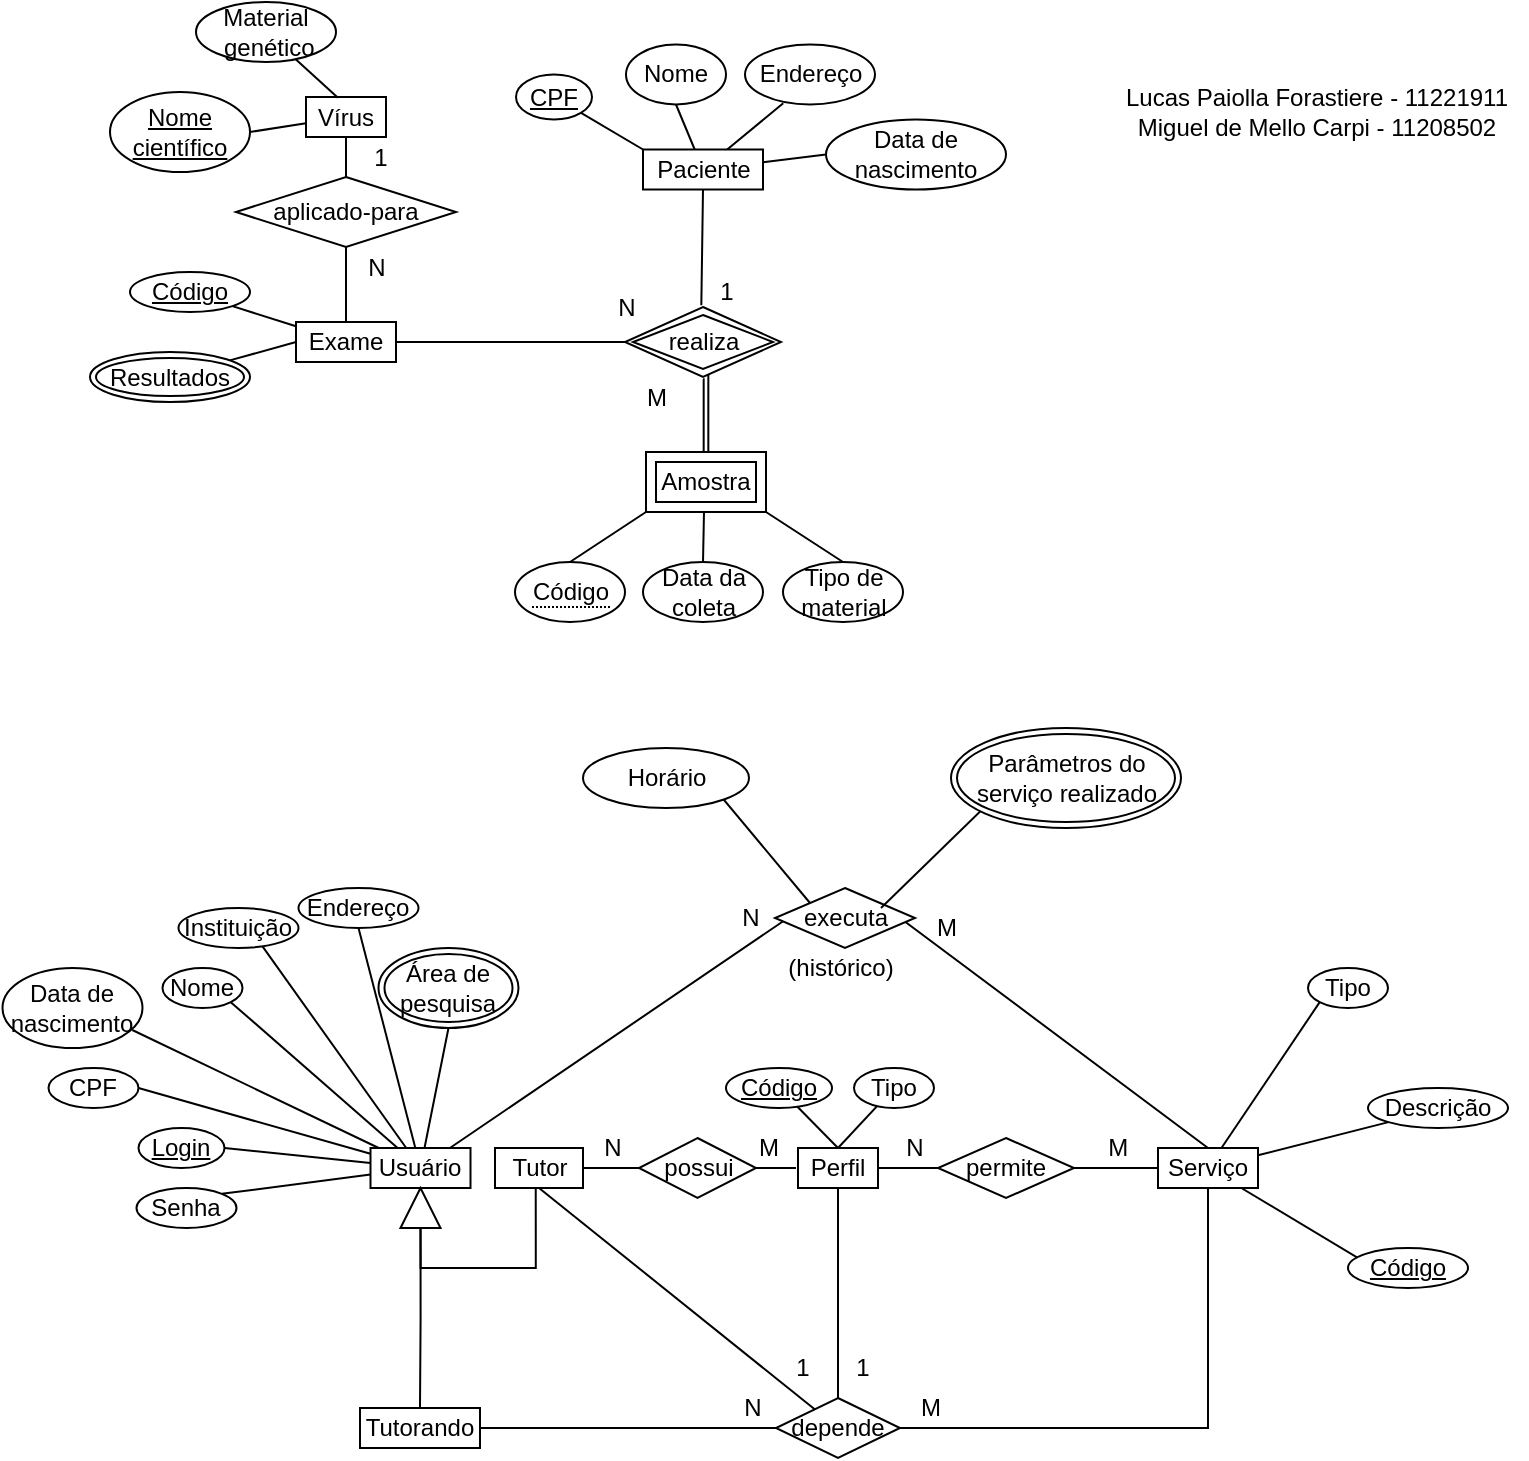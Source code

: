 <mxfile version="14.7.7" type="device"><diagram id="-BqjA7OG2tJLC8TWq397" name="Page-1"><mxGraphModel dx="814" dy="482" grid="1" gridSize="10" guides="1" tooltips="1" connect="1" arrows="1" fold="1" page="1" pageScale="1" pageWidth="850" pageHeight="1100" math="0" shadow="0"><root><mxCell id="0"/><mxCell id="1" parent="0"/><mxCell id="1VrEdwHJ-BWUez1G92vX-3" style="rounded=0;orthogonalLoop=1;jettySize=auto;html=1;entryX=0.5;entryY=1;entryDx=0;entryDy=0;endArrow=none;endFill=0;" parent="1" source="1VrEdwHJ-BWUez1G92vX-1" target="1VrEdwHJ-BWUez1G92vX-2" edge="1"><mxGeometry relative="1" as="geometry"/></mxCell><mxCell id="1VrEdwHJ-BWUez1G92vX-5" style="rounded=0;orthogonalLoop=1;jettySize=auto;html=1;exitX=0.5;exitY=0;exitDx=0;exitDy=0;endArrow=none;endFill=0;" parent="1" source="1VrEdwHJ-BWUez1G92vX-1" edge="1"><mxGeometry relative="1" as="geometry"><mxPoint x="363" y="78.75" as="targetPoint"/></mxGeometry></mxCell><mxCell id="1VrEdwHJ-BWUez1G92vX-6" style="rounded=0;orthogonalLoop=1;jettySize=auto;html=1;endArrow=none;endFill=0;entryX=0.294;entryY=0.979;entryDx=0;entryDy=0;entryPerimeter=0;" parent="1" source="1VrEdwHJ-BWUez1G92vX-1" target="1VrEdwHJ-BWUez1G92vX-4" edge="1"><mxGeometry relative="1" as="geometry"><mxPoint x="365" y="68.75" as="targetPoint"/></mxGeometry></mxCell><mxCell id="1VrEdwHJ-BWUez1G92vX-8" style="rounded=0;orthogonalLoop=1;jettySize=auto;html=1;entryX=0;entryY=0.5;entryDx=0;entryDy=0;endArrow=none;endFill=0;" parent="1" source="1VrEdwHJ-BWUez1G92vX-1" target="1VrEdwHJ-BWUez1G92vX-7" edge="1"><mxGeometry relative="1" as="geometry"/></mxCell><mxCell id="tf8t38erVx6nt8QAv0G9-5" style="rounded=0;orthogonalLoop=1;jettySize=auto;html=1;exitX=0.5;exitY=1;exitDx=0;exitDy=0;entryX=-0.092;entryY=0.833;entryDx=0;entryDy=0;endArrow=none;endFill=0;entryPerimeter=0;" parent="1" source="1VrEdwHJ-BWUez1G92vX-1" target="tf8t38erVx6nt8QAv0G9-33" edge="1"><mxGeometry relative="1" as="geometry"><mxPoint x="365" y="160" as="targetPoint"/></mxGeometry></mxCell><mxCell id="1VrEdwHJ-BWUez1G92vX-1" value="Paciente" style="rounded=0;whiteSpace=wrap;html=1;" parent="1" vertex="1"><mxGeometry x="333.5" y="78.75" width="60" height="20" as="geometry"/></mxCell><mxCell id="1VrEdwHJ-BWUez1G92vX-2" value="Nome" style="ellipse;whiteSpace=wrap;html=1;" parent="1" vertex="1"><mxGeometry x="325" y="26.25" width="50" height="30" as="geometry"/></mxCell><mxCell id="1VrEdwHJ-BWUez1G92vX-4" value="Endereço" style="ellipse;whiteSpace=wrap;html=1;" parent="1" vertex="1"><mxGeometry x="384.5" y="26.25" width="65" height="30" as="geometry"/></mxCell><mxCell id="1VrEdwHJ-BWUez1G92vX-7" value="Data de nascimento" style="ellipse;whiteSpace=wrap;html=1;" parent="1" vertex="1"><mxGeometry x="425" y="63.75" width="90" height="35" as="geometry"/></mxCell><mxCell id="1VrEdwHJ-BWUez1G92vX-11" style="rounded=0;orthogonalLoop=1;jettySize=auto;html=1;endArrow=none;endFill=0;entryX=0.5;entryY=0;entryDx=0;entryDy=0;exitX=0;exitY=1;exitDx=0;exitDy=0;" parent="1" source="IGEWuBqfQJ0gKMU3LnR9-3" target="IGEWuBqfQJ0gKMU3LnR9-12" edge="1"><mxGeometry relative="1" as="geometry"><mxPoint x="312.76" y="286.38" as="targetPoint"/><mxPoint x="330" y="260" as="sourcePoint"/></mxGeometry></mxCell><mxCell id="1VrEdwHJ-BWUez1G92vX-13" style="rounded=0;orthogonalLoop=1;jettySize=auto;html=1;endArrow=none;endFill=0;entryX=0.5;entryY=0;entryDx=0;entryDy=0;" parent="1" target="1VrEdwHJ-BWUez1G92vX-12" edge="1"><mxGeometry relative="1" as="geometry"><mxPoint x="364" y="260" as="sourcePoint"/><mxPoint x="364" y="280" as="targetPoint"/></mxGeometry></mxCell><mxCell id="1VrEdwHJ-BWUez1G92vX-15" style="rounded=0;orthogonalLoop=1;jettySize=auto;html=1;endArrow=none;endFill=0;entryX=0.5;entryY=0;entryDx=0;entryDy=0;exitX=1;exitY=1;exitDx=0;exitDy=0;" parent="1" source="IGEWuBqfQJ0gKMU3LnR9-3" target="1VrEdwHJ-BWUez1G92vX-14" edge="1"><mxGeometry relative="1" as="geometry"><mxPoint x="438.5" y="267.5" as="targetPoint"/><mxPoint x="400" y="260" as="sourcePoint"/></mxGeometry></mxCell><mxCell id="1VrEdwHJ-BWUez1G92vX-12" value="Data da coleta" style="ellipse;whiteSpace=wrap;html=1;" parent="1" vertex="1"><mxGeometry x="333.5" y="285" width="60" height="30" as="geometry"/></mxCell><mxCell id="1VrEdwHJ-BWUez1G92vX-14" value="Tipo de material" style="ellipse;whiteSpace=wrap;html=1;" parent="1" vertex="1"><mxGeometry x="403.5" y="285" width="60" height="30" as="geometry"/></mxCell><mxCell id="1VrEdwHJ-BWUez1G92vX-26" style="rounded=0;orthogonalLoop=1;jettySize=auto;html=1;endArrow=none;endFill=0;entryX=1;entryY=0.5;entryDx=0;entryDy=0;" parent="1" source="1VrEdwHJ-BWUez1G92vX-16" target="tf8t38erVx6nt8QAv0G9-30" edge="1"><mxGeometry relative="1" as="geometry"><mxPoint x="115.25" y="578" as="targetPoint"/></mxGeometry></mxCell><mxCell id="1VrEdwHJ-BWUez1G92vX-27" style="rounded=0;orthogonalLoop=1;jettySize=auto;html=1;endArrow=none;endFill=0;entryX=1;entryY=1;entryDx=0;entryDy=0;" parent="1" source="1VrEdwHJ-BWUez1G92vX-16" target="1VrEdwHJ-BWUez1G92vX-18" edge="1"><mxGeometry relative="1" as="geometry"/></mxCell><mxCell id="1VrEdwHJ-BWUez1G92vX-28" style="rounded=0;orthogonalLoop=1;jettySize=auto;html=1;endArrow=none;endFill=0;entryX=0.5;entryY=1;entryDx=0;entryDy=0;" parent="1" source="1VrEdwHJ-BWUez1G92vX-16" target="1VrEdwHJ-BWUez1G92vX-20" edge="1"><mxGeometry relative="1" as="geometry"><mxPoint x="250.25" y="468" as="targetPoint"/></mxGeometry></mxCell><mxCell id="1VrEdwHJ-BWUez1G92vX-29" style="rounded=0;orthogonalLoop=1;jettySize=auto;html=1;endArrow=none;endFill=0;entryX=1;entryY=0.5;entryDx=0;entryDy=0;" parent="1" source="1VrEdwHJ-BWUez1G92vX-16" target="tf8t38erVx6nt8QAv0G9-32" edge="1"><mxGeometry relative="1" as="geometry"><mxPoint x="84.814" y="625.717" as="targetPoint"/></mxGeometry></mxCell><mxCell id="1VrEdwHJ-BWUez1G92vX-31" style="rounded=0;orthogonalLoop=1;jettySize=auto;html=1;endArrow=none;endFill=0;entryX=1;entryY=0;entryDx=0;entryDy=0;" parent="1" source="1VrEdwHJ-BWUez1G92vX-16" target="1VrEdwHJ-BWUez1G92vX-25" edge="1"><mxGeometry relative="1" as="geometry"/></mxCell><mxCell id="1VrEdwHJ-BWUez1G92vX-32" style="rounded=0;orthogonalLoop=1;jettySize=auto;html=1;endArrow=none;endFill=0;entryX=0.5;entryY=1;entryDx=0;entryDy=0;" parent="1" source="1VrEdwHJ-BWUez1G92vX-16" target="1VrEdwHJ-BWUez1G92vX-56" edge="1"><mxGeometry relative="1" as="geometry"><mxPoint x="297.25" y="488" as="targetPoint"/></mxGeometry></mxCell><mxCell id="1VrEdwHJ-BWUez1G92vX-33" style="rounded=0;orthogonalLoop=1;jettySize=auto;html=1;endArrow=none;endFill=0;entryX=0.7;entryY=0.96;entryDx=0;entryDy=0;entryPerimeter=0;" parent="1" source="1VrEdwHJ-BWUez1G92vX-16" target="1VrEdwHJ-BWUez1G92vX-22" edge="1"><mxGeometry relative="1" as="geometry"/></mxCell><mxCell id="1VrEdwHJ-BWUez1G92vX-34" style="rounded=0;orthogonalLoop=1;jettySize=auto;html=1;endArrow=none;endFill=0;entryX=0.927;entryY=0.775;entryDx=0;entryDy=0;entryPerimeter=0;" parent="1" source="1VrEdwHJ-BWUez1G92vX-16" target="1VrEdwHJ-BWUez1G92vX-23" edge="1"><mxGeometry relative="1" as="geometry"/></mxCell><mxCell id="zOynb699SuDGUX4RJ9Jn-67" style="edgeStyle=none;rounded=0;orthogonalLoop=1;jettySize=auto;html=1;entryX=0;entryY=0;entryDx=0;entryDy=0;endArrow=none;endFill=0;" parent="1" source="1VrEdwHJ-BWUez1G92vX-16" target="zOynb699SuDGUX4RJ9Jn-66" edge="1"><mxGeometry relative="1" as="geometry"/></mxCell><mxCell id="1VrEdwHJ-BWUez1G92vX-16" value="Usuário" style="rounded=0;whiteSpace=wrap;html=1;direction=east;" parent="1" vertex="1"><mxGeometry x="197.25" y="578" width="50" height="20" as="geometry"/></mxCell><mxCell id="1VrEdwHJ-BWUez1G92vX-17" style="rounded=0;orthogonalLoop=1;jettySize=auto;html=1;endArrow=none;endFill=0;exitX=0.5;exitY=1;exitDx=0;exitDy=0;" parent="1" source="1VrEdwHJ-BWUez1G92vX-16" target="1VrEdwHJ-BWUez1G92vX-16" edge="1"><mxGeometry relative="1" as="geometry"/></mxCell><mxCell id="1VrEdwHJ-BWUez1G92vX-18" value="Nome" style="ellipse;whiteSpace=wrap;html=1;direction=east;" parent="1" vertex="1"><mxGeometry x="93.25" y="488" width="40" height="20" as="geometry"/></mxCell><mxCell id="1VrEdwHJ-BWUez1G92vX-20" value="Endereço" style="ellipse;whiteSpace=wrap;html=1;direction=east;" parent="1" vertex="1"><mxGeometry x="161.25" y="448" width="60" height="20" as="geometry"/></mxCell><mxCell id="1VrEdwHJ-BWUez1G92vX-22" value="Instituição" style="ellipse;whiteSpace=wrap;html=1;direction=east;" parent="1" vertex="1"><mxGeometry x="101.25" y="458" width="60" height="20" as="geometry"/></mxCell><mxCell id="1VrEdwHJ-BWUez1G92vX-23" value="Data de nascimento" style="ellipse;whiteSpace=wrap;html=1;direction=east;" parent="1" vertex="1"><mxGeometry x="13.25" y="488" width="70" height="40" as="geometry"/></mxCell><mxCell id="1VrEdwHJ-BWUez1G92vX-25" value="Senha" style="ellipse;whiteSpace=wrap;html=1;direction=east;" parent="1" vertex="1"><mxGeometry x="80.25" y="598" width="50" height="20" as="geometry"/></mxCell><mxCell id="zOynb699SuDGUX4RJ9Jn-64" style="edgeStyle=none;rounded=0;orthogonalLoop=1;jettySize=auto;html=1;endArrow=none;endFill=0;entryX=0;entryY=0.5;entryDx=0;entryDy=0;entryPerimeter=0;" parent="1" source="1VrEdwHJ-BWUez1G92vX-35" target="tf8t38erVx6nt8QAv0G9-2" edge="1"><mxGeometry relative="1" as="geometry"><mxPoint x="486" y="588.0" as="targetPoint"/></mxGeometry></mxCell><mxCell id="1VrEdwHJ-BWUez1G92vX-35" value="Perfil" style="rounded=0;whiteSpace=wrap;html=1;direction=east;" parent="1" vertex="1"><mxGeometry x="411" y="578" width="40" height="20" as="geometry"/></mxCell><mxCell id="zOynb699SuDGUX4RJ9Jn-61" style="edgeStyle=none;rounded=0;orthogonalLoop=1;jettySize=auto;html=1;endArrow=none;endFill=0;" parent="1" source="1VrEdwHJ-BWUez1G92vX-36" edge="1"><mxGeometry relative="1" as="geometry"><mxPoint x="431" y="578" as="targetPoint"/></mxGeometry></mxCell><mxCell id="1VrEdwHJ-BWUez1G92vX-36" value="Tipo" style="ellipse;whiteSpace=wrap;html=1;direction=east;" parent="1" vertex="1"><mxGeometry x="439" y="538" width="40" height="20" as="geometry"/></mxCell><mxCell id="1VrEdwHJ-BWUez1G92vX-51" style="rounded=0;orthogonalLoop=1;jettySize=auto;html=1;entryX=1;entryY=1;entryDx=0;entryDy=0;endArrow=none;endFill=0;" parent="1" source="1VrEdwHJ-BWUez1G92vX-38" target="1VrEdwHJ-BWUez1G92vX-50" edge="1"><mxGeometry relative="1" as="geometry"/></mxCell><mxCell id="tf8t38erVx6nt8QAv0G9-7" style="edgeStyle=none;rounded=0;orthogonalLoop=1;jettySize=auto;html=1;entryX=0;entryY=0.5;entryDx=0;entryDy=0;endArrow=none;endFill=0;" parent="1" source="1VrEdwHJ-BWUez1G92vX-38" edge="1"><mxGeometry relative="1" as="geometry"><mxPoint x="325" y="175" as="targetPoint"/></mxGeometry></mxCell><mxCell id="1VrEdwHJ-BWUez1G92vX-38" value="Exame" style="rounded=0;whiteSpace=wrap;html=1;" parent="1" vertex="1"><mxGeometry x="160" y="165" width="50" height="20" as="geometry"/></mxCell><mxCell id="tf8t38erVx6nt8QAv0G9-11" style="edgeStyle=none;rounded=0;orthogonalLoop=1;jettySize=auto;html=1;entryX=1;entryY=0.5;entryDx=0;entryDy=0;endArrow=none;endFill=0;" parent="1" source="1VrEdwHJ-BWUez1G92vX-39" target="1VrEdwHJ-BWUez1G92vX-42" edge="1"><mxGeometry relative="1" as="geometry"/></mxCell><mxCell id="1VrEdwHJ-BWUez1G92vX-39" value="Vírus" style="rounded=0;whiteSpace=wrap;html=1;" parent="1" vertex="1"><mxGeometry x="165" y="52.5" width="40" height="20" as="geometry"/></mxCell><mxCell id="1VrEdwHJ-BWUez1G92vX-42" value="&lt;u&gt;Nome científico&lt;/u&gt;" style="ellipse;whiteSpace=wrap;html=1;" parent="1" vertex="1"><mxGeometry x="67" y="50" width="70" height="40" as="geometry"/></mxCell><mxCell id="1VrEdwHJ-BWUez1G92vX-47" style="rounded=0;orthogonalLoop=1;jettySize=auto;html=1;endArrow=none;endFill=0;entryX=0.5;entryY=1;entryDx=0;entryDy=0;" parent="1" source="1VrEdwHJ-BWUez1G92vX-44" target="1VrEdwHJ-BWUez1G92vX-45" edge="1"><mxGeometry relative="1" as="geometry"/></mxCell><mxCell id="1VrEdwHJ-BWUez1G92vX-48" style="rounded=0;orthogonalLoop=1;jettySize=auto;html=1;endArrow=none;endFill=0;entryX=0;entryY=1;entryDx=0;entryDy=0;" parent="1" source="1VrEdwHJ-BWUez1G92vX-44" target="1VrEdwHJ-BWUez1G92vX-46" edge="1"><mxGeometry relative="1" as="geometry"><mxPoint x="709" y="568" as="targetPoint"/></mxGeometry></mxCell><mxCell id="1VrEdwHJ-BWUez1G92vX-58" style="rounded=0;orthogonalLoop=1;jettySize=auto;html=1;endArrow=none;endFill=0;entryX=0;entryY=1;entryDx=0;entryDy=0;" parent="1" source="1VrEdwHJ-BWUez1G92vX-44" target="1VrEdwHJ-BWUez1G92vX-57" edge="1"><mxGeometry relative="1" as="geometry"/></mxCell><mxCell id="zOynb699SuDGUX4RJ9Jn-53" style="edgeStyle=none;rounded=0;orthogonalLoop=1;jettySize=auto;html=1;endArrow=none;endFill=0;entryX=1;entryY=0.5;entryDx=0;entryDy=0;" parent="1" source="1VrEdwHJ-BWUez1G92vX-44" target="tf8t38erVx6nt8QAv0G9-2" edge="1"><mxGeometry relative="1" as="geometry"><mxPoint x="556" y="588.0" as="targetPoint"/></mxGeometry></mxCell><mxCell id="1VrEdwHJ-BWUez1G92vX-44" value="Serviço" style="rounded=0;whiteSpace=wrap;html=1;direction=east;" parent="1" vertex="1"><mxGeometry x="591" y="578" width="50" height="20" as="geometry"/></mxCell><mxCell id="1VrEdwHJ-BWUez1G92vX-45" value="&lt;u&gt;Código&lt;/u&gt;" style="ellipse;whiteSpace=wrap;html=1;direction=east;" parent="1" vertex="1"><mxGeometry x="686" y="628" width="60" height="20" as="geometry"/></mxCell><mxCell id="1VrEdwHJ-BWUez1G92vX-46" value="Descrição" style="ellipse;whiteSpace=wrap;html=1;direction=east;" parent="1" vertex="1"><mxGeometry x="696" y="548" width="70" height="20" as="geometry"/></mxCell><mxCell id="1VrEdwHJ-BWUez1G92vX-50" value="&lt;u&gt;Código&lt;/u&gt;" style="ellipse;whiteSpace=wrap;html=1;" parent="1" vertex="1"><mxGeometry x="77" y="140" width="60" height="20" as="geometry"/></mxCell><mxCell id="1VrEdwHJ-BWUez1G92vX-56" value="Área de pesquisa" style="ellipse;shape=doubleEllipse;margin=3;whiteSpace=wrap;html=1;align=center;direction=east;" parent="1" vertex="1"><mxGeometry x="201.25" y="478" width="70" height="40" as="geometry"/></mxCell><mxCell id="1VrEdwHJ-BWUez1G92vX-57" value="Tipo" style="ellipse;whiteSpace=wrap;html=1;align=center;direction=east;" parent="1" vertex="1"><mxGeometry x="666" y="488" width="40" height="20" as="geometry"/></mxCell><mxCell id="zOynb699SuDGUX4RJ9Jn-68" style="edgeStyle=none;rounded=0;orthogonalLoop=1;jettySize=auto;html=1;exitX=1;exitY=0;exitDx=0;exitDy=0;entryX=0.5;entryY=0;entryDx=0;entryDy=0;endArrow=none;endFill=0;" parent="1" source="zOynb699SuDGUX4RJ9Jn-66" target="1VrEdwHJ-BWUez1G92vX-44" edge="1"><mxGeometry relative="1" as="geometry"/></mxCell><mxCell id="zOynb699SuDGUX4RJ9Jn-66" value="executa" style="shape=rhombus;perimeter=rhombusPerimeter;whiteSpace=wrap;html=1;align=center;" parent="1" vertex="1"><mxGeometry x="399.5" y="448" width="70" height="30" as="geometry"/></mxCell><mxCell id="zOynb699SuDGUX4RJ9Jn-69" value="(histórico)" style="text;html=1;align=center;verticalAlign=middle;resizable=0;points=[];autosize=1;strokeColor=none;" parent="1" vertex="1"><mxGeometry x="396.5" y="478" width="70" height="20" as="geometry"/></mxCell><mxCell id="zOynb699SuDGUX4RJ9Jn-72" style="edgeStyle=none;rounded=0;orthogonalLoop=1;jettySize=auto;html=1;endArrow=none;endFill=0;entryX=0;entryY=0;entryDx=0;entryDy=0;exitX=0.596;exitY=0.025;exitDx=0;exitDy=0;exitPerimeter=0;" parent="1" source="zOynb699SuDGUX4RJ9Jn-71" target="zOynb699SuDGUX4RJ9Jn-66" edge="1"><mxGeometry relative="1" as="geometry"><mxPoint x="372.5" y="498" as="sourcePoint"/><mxPoint x="419.5" y="476" as="targetPoint"/></mxGeometry></mxCell><mxCell id="zOynb699SuDGUX4RJ9Jn-71" value="Horário" style="ellipse;whiteSpace=wrap;html=1;align=center;" parent="1" vertex="1"><mxGeometry x="303.5" y="378" width="83" height="30" as="geometry"/></mxCell><mxCell id="zOynb699SuDGUX4RJ9Jn-81" style="edgeStyle=none;rounded=0;orthogonalLoop=1;jettySize=auto;html=1;exitX=0.5;exitY=0;exitDx=0;exitDy=0;endArrow=none;endFill=0;" parent="1" source="zOynb699SuDGUX4RJ9Jn-80" edge="1"><mxGeometry relative="1" as="geometry"><mxPoint x="452.5" y="458" as="targetPoint"/></mxGeometry></mxCell><mxCell id="zOynb699SuDGUX4RJ9Jn-80" value="Parâmetros do serviço realizado" style="ellipse;shape=doubleEllipse;margin=3;whiteSpace=wrap;html=1;align=center;" parent="1" vertex="1"><mxGeometry x="487.5" y="368" width="115" height="50" as="geometry"/></mxCell><mxCell id="tf8t38erVx6nt8QAv0G9-2" value="permite" style="rhombus;whiteSpace=wrap;html=1;" parent="1" vertex="1"><mxGeometry x="481" y="573" width="68" height="30" as="geometry"/></mxCell><mxCell id="tf8t38erVx6nt8QAv0G9-13" style="edgeStyle=none;rounded=0;orthogonalLoop=1;jettySize=auto;html=1;entryX=0.5;entryY=0;entryDx=0;entryDy=0;endArrow=none;endFill=0;" parent="1" source="tf8t38erVx6nt8QAv0G9-12" target="1VrEdwHJ-BWUez1G92vX-38" edge="1"><mxGeometry relative="1" as="geometry"/></mxCell><mxCell id="tf8t38erVx6nt8QAv0G9-14" style="edgeStyle=none;rounded=0;orthogonalLoop=1;jettySize=auto;html=1;entryX=0.5;entryY=1;entryDx=0;entryDy=0;endArrow=none;endFill=0;" parent="1" source="tf8t38erVx6nt8QAv0G9-12" target="1VrEdwHJ-BWUez1G92vX-39" edge="1"><mxGeometry relative="1" as="geometry"/></mxCell><mxCell id="tf8t38erVx6nt8QAv0G9-12" value="aplicado-para" style="rhombus;whiteSpace=wrap;html=1;" parent="1" vertex="1"><mxGeometry x="130" y="92.5" width="110" height="35" as="geometry"/></mxCell><mxCell id="tf8t38erVx6nt8QAv0G9-23" value="N" style="text;html=1;align=center;verticalAlign=middle;resizable=0;points=[];autosize=1;strokeColor=none;" parent="1" vertex="1"><mxGeometry x="459" y="568" width="20" height="20" as="geometry"/></mxCell><mxCell id="tf8t38erVx6nt8QAv0G9-24" value="&amp;nbsp;M" style="text;html=1;align=center;verticalAlign=middle;resizable=0;points=[];autosize=1;strokeColor=none;" parent="1" vertex="1"><mxGeometry x="554" y="568" width="30" height="20" as="geometry"/></mxCell><mxCell id="tf8t38erVx6nt8QAv0G9-26" value="N" style="text;html=1;align=center;verticalAlign=middle;resizable=0;points=[];autosize=1;strokeColor=none;" parent="1" vertex="1"><mxGeometry x="376.5" y="453" width="20" height="20" as="geometry"/></mxCell><mxCell id="tf8t38erVx6nt8QAv0G9-27" value="M" style="text;html=1;align=center;verticalAlign=middle;resizable=0;points=[];autosize=1;strokeColor=none;" parent="1" vertex="1"><mxGeometry x="469.5" y="458" width="30" height="20" as="geometry"/></mxCell><mxCell id="tf8t38erVx6nt8QAv0G9-28" value="N" style="text;html=1;align=center;verticalAlign=middle;resizable=0;points=[];autosize=1;strokeColor=none;" parent="1" vertex="1"><mxGeometry x="190" y="127.5" width="20" height="20" as="geometry"/></mxCell><mxCell id="tf8t38erVx6nt8QAv0G9-29" value="1" style="text;html=1;align=center;verticalAlign=middle;resizable=0;points=[];autosize=1;strokeColor=none;" parent="1" vertex="1"><mxGeometry x="192" y="72.5" width="20" height="20" as="geometry"/></mxCell><mxCell id="tf8t38erVx6nt8QAv0G9-30" value="CPF" style="ellipse;whiteSpace=wrap;html=1;align=center;" parent="1" vertex="1"><mxGeometry x="36.25" y="538" width="45" height="20" as="geometry"/></mxCell><mxCell id="tf8t38erVx6nt8QAv0G9-32" value="Login" style="ellipse;whiteSpace=wrap;html=1;align=center;fontStyle=4;" parent="1" vertex="1"><mxGeometry x="81.25" y="568" width="43" height="20" as="geometry"/></mxCell><mxCell id="tf8t38erVx6nt8QAv0G9-33" value="1" style="text;html=1;align=center;verticalAlign=middle;resizable=0;points=[];autosize=1;strokeColor=none;" parent="1" vertex="1"><mxGeometry x="364.5" y="140" width="20" height="20" as="geometry"/></mxCell><mxCell id="tf8t38erVx6nt8QAv0G9-34" value="M" style="text;html=1;align=center;verticalAlign=middle;resizable=0;points=[];autosize=1;strokeColor=none;" parent="1" vertex="1"><mxGeometry x="324.5" y="192.5" width="30" height="20" as="geometry"/></mxCell><mxCell id="tf8t38erVx6nt8QAv0G9-35" value="N" style="text;html=1;align=center;verticalAlign=middle;resizable=0;points=[];autosize=1;strokeColor=none;" parent="1" vertex="1"><mxGeometry x="315" y="148" width="20" height="20" as="geometry"/></mxCell><mxCell id="tf8t38erVx6nt8QAv0G9-42" style="edgeStyle=none;rounded=0;orthogonalLoop=1;jettySize=auto;html=1;entryX=0;entryY=0;entryDx=0;entryDy=0;endArrow=none;endFill=0;" parent="1" source="tf8t38erVx6nt8QAv0G9-40" target="1VrEdwHJ-BWUez1G92vX-1" edge="1"><mxGeometry relative="1" as="geometry"/></mxCell><mxCell id="tf8t38erVx6nt8QAv0G9-40" value="CPF" style="ellipse;whiteSpace=wrap;html=1;align=center;fontStyle=4;" parent="1" vertex="1"><mxGeometry x="270" y="41.25" width="38" height="22.5" as="geometry"/></mxCell><mxCell id="tf8t38erVx6nt8QAv0G9-44" style="edgeStyle=none;rounded=0;orthogonalLoop=1;jettySize=auto;html=1;entryX=0.399;entryY=0.018;entryDx=0;entryDy=0;entryPerimeter=0;endArrow=none;endFill=0;" parent="1" source="tf8t38erVx6nt8QAv0G9-43" target="1VrEdwHJ-BWUez1G92vX-39" edge="1"><mxGeometry relative="1" as="geometry"/></mxCell><mxCell id="tf8t38erVx6nt8QAv0G9-43" value="Material&lt;br&gt;&amp;nbsp;genético" style="ellipse;whiteSpace=wrap;html=1;align=center;" parent="1" vertex="1"><mxGeometry x="110" y="5" width="70" height="30" as="geometry"/></mxCell><mxCell id="tf8t38erVx6nt8QAv0G9-48" style="edgeStyle=none;rounded=0;orthogonalLoop=1;jettySize=auto;html=1;entryX=0;entryY=0.5;entryDx=0;entryDy=0;endArrow=none;endFill=0;" parent="1" source="tf8t38erVx6nt8QAv0G9-47" target="1VrEdwHJ-BWUez1G92vX-38" edge="1"><mxGeometry relative="1" as="geometry"/></mxCell><mxCell id="tf8t38erVx6nt8QAv0G9-47" value="Resultados" style="ellipse;shape=doubleEllipse;margin=3;whiteSpace=wrap;html=1;align=center;" parent="1" vertex="1"><mxGeometry x="57" y="180" width="80" height="25" as="geometry"/></mxCell><mxCell id="tf8t38erVx6nt8QAv0G9-53" style="edgeStyle=none;rounded=0;orthogonalLoop=1;jettySize=auto;html=1;endArrow=none;endFill=0;entryX=0.5;entryY=0;entryDx=0;entryDy=0;" parent="1" source="tf8t38erVx6nt8QAv0G9-52" target="1VrEdwHJ-BWUez1G92vX-35" edge="1"><mxGeometry relative="1" as="geometry"><mxPoint x="431" y="598" as="targetPoint"/></mxGeometry></mxCell><mxCell id="tf8t38erVx6nt8QAv0G9-52" value="Código" style="ellipse;whiteSpace=wrap;html=1;align=center;fontStyle=4;" parent="1" vertex="1"><mxGeometry x="375" y="538" width="53" height="20" as="geometry"/></mxCell><mxCell id="XBWBsiQ1NA2y511EHOfT-4" value="Lucas Paiolla Forastiere - 11221911&lt;br&gt;Miguel de Mello Carpi - 11208502" style="text;html=1;align=center;verticalAlign=middle;resizable=0;points=[];autosize=1;strokeColor=none;" parent="1" vertex="1"><mxGeometry x="565" y="45" width="210" height="30" as="geometry"/></mxCell><mxCell id="IGEWuBqfQJ0gKMU3LnR9-13" style="edgeStyle=orthogonalEdgeStyle;rounded=0;orthogonalLoop=1;jettySize=auto;html=1;exitX=0.5;exitY=1;exitDx=0;exitDy=0;entryX=0.5;entryY=0;entryDx=0;entryDy=0;shape=link;width=-2.326;" parent="1" source="IGEWuBqfQJ0gKMU3LnR9-2" target="IGEWuBqfQJ0gKMU3LnR9-3" edge="1"><mxGeometry relative="1" as="geometry"><Array as="points"><mxPoint x="365" y="193"/></Array></mxGeometry></mxCell><mxCell id="IGEWuBqfQJ0gKMU3LnR9-2" value="realiza" style="shape=rhombus;double=1;perimeter=rhombusPerimeter;whiteSpace=wrap;html=1;align=center;" parent="1" vertex="1"><mxGeometry x="324.5" y="157.5" width="78" height="35" as="geometry"/></mxCell><mxCell id="IGEWuBqfQJ0gKMU3LnR9-3" value="Amostra" style="shape=ext;margin=3;double=1;whiteSpace=wrap;html=1;align=center;" parent="1" vertex="1"><mxGeometry x="335" y="230" width="60" height="30" as="geometry"/></mxCell><mxCell id="IGEWuBqfQJ0gKMU3LnR9-12" value="&lt;span style=&quot;border-bottom: 1px dotted&quot;&gt;Código&lt;/span&gt;" style="ellipse;whiteSpace=wrap;html=1;align=center;" parent="1" vertex="1"><mxGeometry x="269.5" y="285" width="55" height="30" as="geometry"/></mxCell><mxCell id="_V9oYf5TL3TmHiEuhUC2-2" style="edgeStyle=orthogonalEdgeStyle;rounded=0;orthogonalLoop=1;jettySize=auto;html=1;exitX=0;exitY=0.5;exitDx=0;exitDy=0;endArrow=none;endFill=0;entryX=0.463;entryY=0.982;entryDx=0;entryDy=0;entryPerimeter=0;" parent="1" source="_V9oYf5TL3TmHiEuhUC2-1" target="_V9oYf5TL3TmHiEuhUC2-5" edge="1"><mxGeometry relative="1" as="geometry"><mxPoint x="280" y="608" as="targetPoint"/><Array as="points"><mxPoint x="222" y="638"/><mxPoint x="280" y="638"/></Array></mxGeometry></mxCell><mxCell id="_V9oYf5TL3TmHiEuhUC2-3" style="edgeStyle=orthogonalEdgeStyle;rounded=0;orthogonalLoop=1;jettySize=auto;html=1;endArrow=none;endFill=0;entryX=0.5;entryY=0;entryDx=0;entryDy=0;" parent="1" source="_V9oYf5TL3TmHiEuhUC2-1" target="_V9oYf5TL3TmHiEuhUC2-6" edge="1"><mxGeometry relative="1" as="geometry"><mxPoint x="222.25" y="678" as="targetPoint"/></mxGeometry></mxCell><mxCell id="_V9oYf5TL3TmHiEuhUC2-1" value="" style="triangle;whiteSpace=wrap;html=1;rotation=-90;" parent="1" vertex="1"><mxGeometry x="212.25" y="598" width="20" height="20" as="geometry"/></mxCell><mxCell id="_V9oYf5TL3TmHiEuhUC2-5" value="Tutor" style="rounded=0;whiteSpace=wrap;html=1;" parent="1" vertex="1"><mxGeometry x="259.5" y="578" width="44" height="20" as="geometry"/></mxCell><mxCell id="_V9oYf5TL3TmHiEuhUC2-21" style="edgeStyle=orthogonalEdgeStyle;rounded=0;orthogonalLoop=1;jettySize=auto;html=1;endArrow=none;endFill=0;entryX=0;entryY=0.5;entryDx=0;entryDy=0;" parent="1" source="_V9oYf5TL3TmHiEuhUC2-6" target="_V9oYf5TL3TmHiEuhUC2-23" edge="1"><mxGeometry relative="1" as="geometry"><mxPoint x="380" y="718" as="targetPoint"/></mxGeometry></mxCell><mxCell id="_V9oYf5TL3TmHiEuhUC2-6" value="Tutorando" style="whiteSpace=wrap;html=1;" parent="1" vertex="1"><mxGeometry x="192" y="708" width="60" height="20" as="geometry"/></mxCell><mxCell id="_V9oYf5TL3TmHiEuhUC2-8" value="" style="edgeStyle=none;rounded=0;orthogonalLoop=1;jettySize=auto;html=1;endArrow=none;endFill=0;" parent="1" edge="1"><mxGeometry relative="1" as="geometry"><mxPoint x="333.5" y="588" as="sourcePoint"/><mxPoint x="303.5" y="588" as="targetPoint"/></mxGeometry></mxCell><mxCell id="_V9oYf5TL3TmHiEuhUC2-9" value="" style="edgeStyle=none;rounded=0;orthogonalLoop=1;jettySize=auto;html=1;endArrow=none;endFill=0;" parent="1" edge="1"><mxGeometry relative="1" as="geometry"><mxPoint x="333.5" y="588" as="sourcePoint"/><mxPoint x="303.5" y="588" as="targetPoint"/></mxGeometry></mxCell><mxCell id="_V9oYf5TL3TmHiEuhUC2-10" value="" style="edgeStyle=none;rounded=0;orthogonalLoop=1;jettySize=auto;html=1;endArrow=none;endFill=0;" parent="1" edge="1"><mxGeometry relative="1" as="geometry"><mxPoint x="333.5" y="588" as="targetPoint"/><mxPoint x="303.5" y="588" as="sourcePoint"/></mxGeometry></mxCell><mxCell id="_V9oYf5TL3TmHiEuhUC2-19" style="edgeStyle=orthogonalEdgeStyle;rounded=0;orthogonalLoop=1;jettySize=auto;html=1;endArrow=none;endFill=0;" parent="1" source="_V9oYf5TL3TmHiEuhUC2-11" edge="1"><mxGeometry relative="1" as="geometry"><mxPoint x="410" y="588" as="targetPoint"/></mxGeometry></mxCell><mxCell id="_V9oYf5TL3TmHiEuhUC2-11" value="possui" style="rhombus;whiteSpace=wrap;html=1;" parent="1" vertex="1"><mxGeometry x="331.5" y="573" width="58.5" height="30" as="geometry"/></mxCell><mxCell id="_V9oYf5TL3TmHiEuhUC2-12" value="N" style="text;html=1;align=center;verticalAlign=middle;resizable=0;points=[];autosize=1;strokeColor=none;" parent="1" vertex="1"><mxGeometry x="308" y="568" width="20" height="20" as="geometry"/></mxCell><mxCell id="_V9oYf5TL3TmHiEuhUC2-13" value="M" style="text;html=1;align=center;verticalAlign=middle;resizable=0;points=[];autosize=1;strokeColor=none;" parent="1" vertex="1"><mxGeometry x="381" y="568" width="30" height="20" as="geometry"/></mxCell><mxCell id="_V9oYf5TL3TmHiEuhUC2-25" style="edgeStyle=orthogonalEdgeStyle;rounded=0;orthogonalLoop=1;jettySize=auto;html=1;entryX=0.5;entryY=1;entryDx=0;entryDy=0;endArrow=none;endFill=0;" parent="1" source="_V9oYf5TL3TmHiEuhUC2-23" target="1VrEdwHJ-BWUez1G92vX-35" edge="1"><mxGeometry relative="1" as="geometry"/></mxCell><mxCell id="_V9oYf5TL3TmHiEuhUC2-26" style="edgeStyle=orthogonalEdgeStyle;rounded=0;orthogonalLoop=1;jettySize=auto;html=1;entryX=0.5;entryY=1;entryDx=0;entryDy=0;endArrow=none;endFill=0;" parent="1" source="_V9oYf5TL3TmHiEuhUC2-23" target="1VrEdwHJ-BWUez1G92vX-44" edge="1"><mxGeometry relative="1" as="geometry"/></mxCell><mxCell id="_V9oYf5TL3TmHiEuhUC2-29" style="edgeStyle=none;rounded=0;orthogonalLoop=1;jettySize=auto;html=1;entryX=0.5;entryY=1;entryDx=0;entryDy=0;endArrow=none;endFill=0;" parent="1" source="_V9oYf5TL3TmHiEuhUC2-23" target="_V9oYf5TL3TmHiEuhUC2-5" edge="1"><mxGeometry relative="1" as="geometry"/></mxCell><mxCell id="_V9oYf5TL3TmHiEuhUC2-23" value="depende" style="shape=rhombus;perimeter=rhombusPerimeter;whiteSpace=wrap;html=1;align=center;" parent="1" vertex="1"><mxGeometry x="400" y="703" width="62" height="30" as="geometry"/></mxCell><mxCell id="_V9oYf5TL3TmHiEuhUC2-30" value="1" style="text;html=1;align=center;verticalAlign=middle;resizable=0;points=[];autosize=1;strokeColor=none;" parent="1" vertex="1"><mxGeometry x="402.5" y="678" width="20" height="20" as="geometry"/></mxCell><mxCell id="_V9oYf5TL3TmHiEuhUC2-31" value="N" style="text;html=1;align=center;verticalAlign=middle;resizable=0;points=[];autosize=1;strokeColor=none;" parent="1" vertex="1"><mxGeometry x="378" y="698" width="20" height="20" as="geometry"/></mxCell><mxCell id="_V9oYf5TL3TmHiEuhUC2-32" value="1" style="text;html=1;align=center;verticalAlign=middle;resizable=0;points=[];autosize=1;strokeColor=none;" parent="1" vertex="1"><mxGeometry x="433" y="678" width="20" height="20" as="geometry"/></mxCell><mxCell id="_V9oYf5TL3TmHiEuhUC2-33" value="M" style="text;html=1;align=center;verticalAlign=middle;resizable=0;points=[];autosize=1;strokeColor=none;" parent="1" vertex="1"><mxGeometry x="462" y="698" width="30" height="20" as="geometry"/></mxCell></root></mxGraphModel></diagram></mxfile>